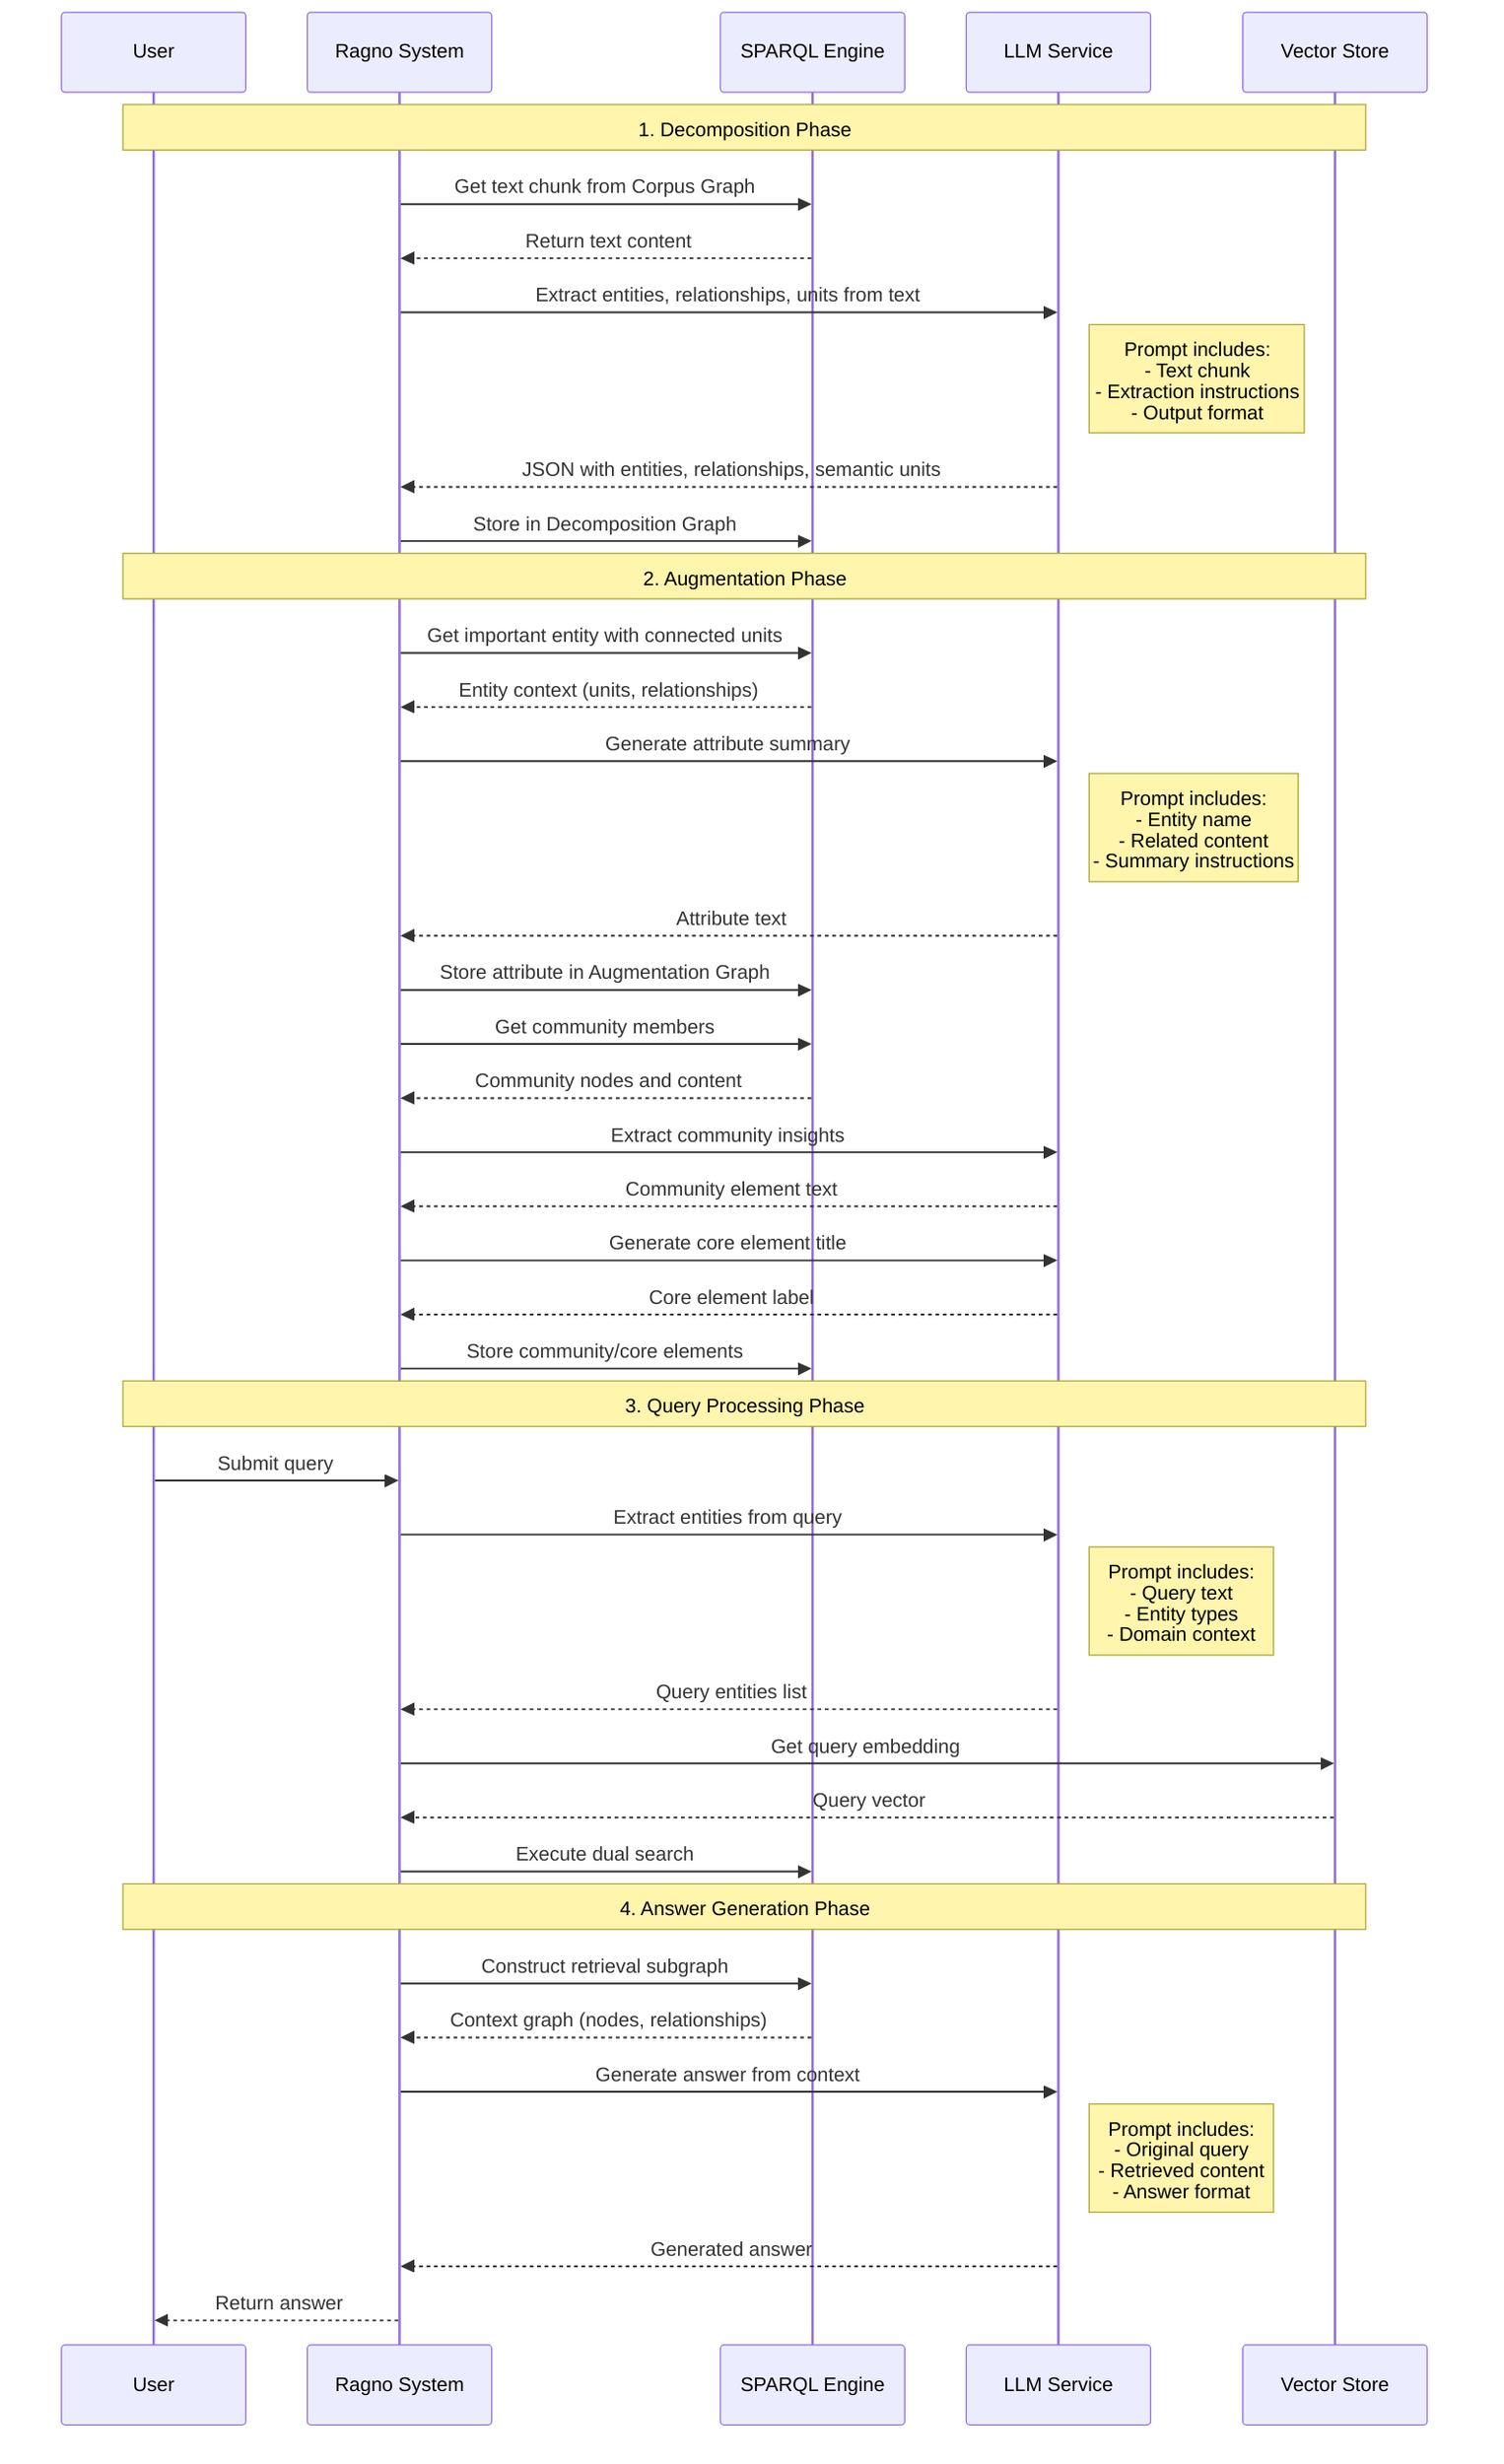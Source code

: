 sequenceDiagram
    participant User
    participant System as Ragno System
    participant SPARQL as SPARQL Engine
    participant LLM as LLM Service
    participant VStore as Vector Store
    
    Note over User,VStore: 1. Decomposition Phase
    
    System->>SPARQL: Get text chunk from Corpus Graph
    SPARQL-->>System: Return text content
    System->>LLM: Extract entities, relationships, units from text
    Note right of LLM: Prompt includes:<br/>- Text chunk<br/>- Extraction instructions<br/>- Output format
    LLM-->>System: JSON with entities, relationships, semantic units
    System->>SPARQL: Store in Decomposition Graph
    
    Note over User,VStore: 2. Augmentation Phase
    
    System->>SPARQL: Get important entity with connected units
    SPARQL-->>System: Entity context (units, relationships)
    System->>LLM: Generate attribute summary
    Note right of LLM: Prompt includes:<br/>- Entity name<br/>- Related content<br/>- Summary instructions
    LLM-->>System: Attribute text
    System->>SPARQL: Store attribute in Augmentation Graph
    
    System->>SPARQL: Get community members
    SPARQL-->>System: Community nodes and content
    System->>LLM: Extract community insights
    LLM-->>System: Community element text
    System->>LLM: Generate core element title
    LLM-->>System: Core element label
    System->>SPARQL: Store community/core elements
    
    Note over User,VStore: 3. Query Processing Phase
    
    User->>System: Submit query
    System->>LLM: Extract entities from query
    Note right of LLM: Prompt includes:<br/>- Query text<br/>- Entity types<br/>- Domain context
    LLM-->>System: Query entities list
    System->>VStore: Get query embedding
    VStore-->>System: Query vector
    System->>SPARQL: Execute dual search
    
    Note over User,VStore: 4. Answer Generation Phase
    
    System->>SPARQL: Construct retrieval subgraph
    SPARQL-->>System: Context graph (nodes, relationships)
    System->>LLM: Generate answer from context
    Note right of LLM: Prompt includes:<br/>- Original query<br/>- Retrieved content<br/>- Answer format
    LLM-->>System: Generated answer
    System-->>User: Return answer